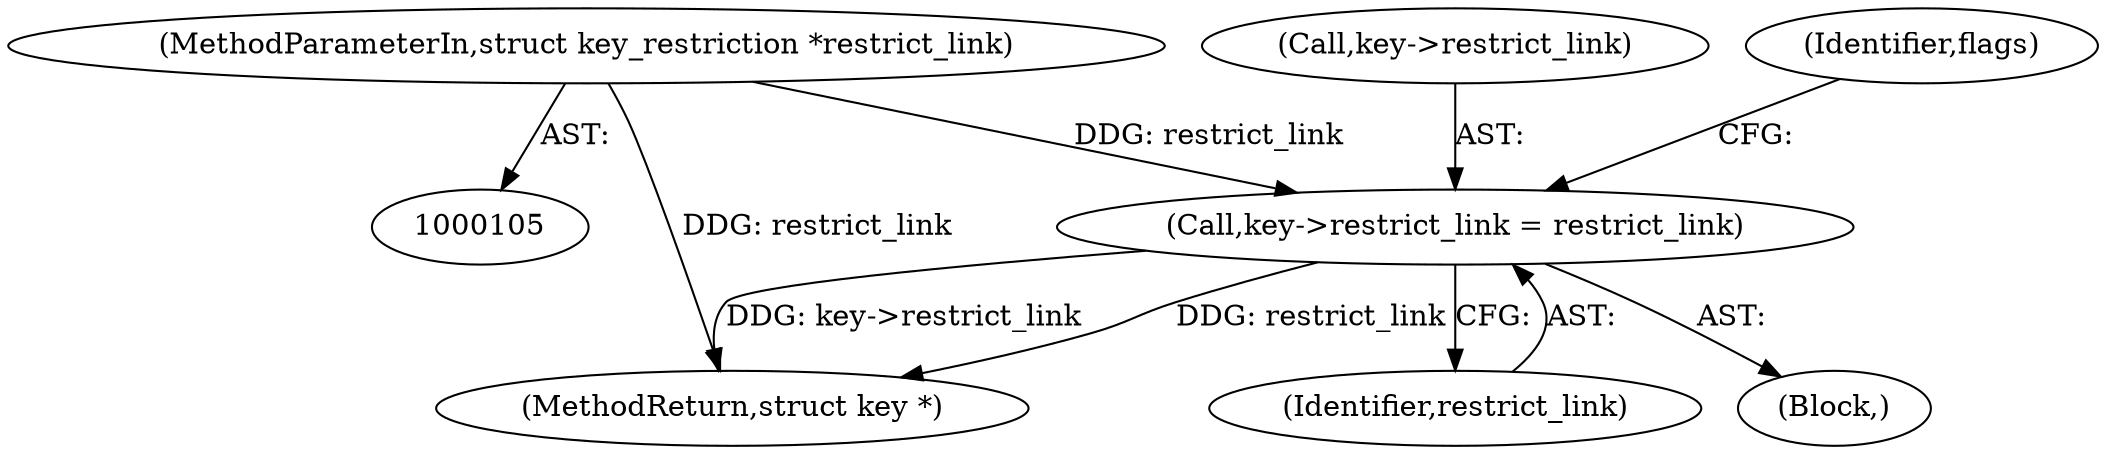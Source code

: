 digraph "0_linux_237bbd29f7a049d310d907f4b2716a7feef9abf3@pointer" {
"1000347" [label="(Call,key->restrict_link = restrict_link)"];
"1000113" [label="(MethodParameterIn,struct key_restriction *restrict_link)"];
"1000348" [label="(Call,key->restrict_link)"];
"1000113" [label="(MethodParameterIn,struct key_restriction *restrict_link)"];
"1000347" [label="(Call,key->restrict_link = restrict_link)"];
"1000355" [label="(Identifier,flags)"];
"1000505" [label="(MethodReturn,struct key *)"];
"1000351" [label="(Identifier,restrict_link)"];
"1000114" [label="(Block,)"];
"1000347" -> "1000114"  [label="AST: "];
"1000347" -> "1000351"  [label="CFG: "];
"1000348" -> "1000347"  [label="AST: "];
"1000351" -> "1000347"  [label="AST: "];
"1000355" -> "1000347"  [label="CFG: "];
"1000347" -> "1000505"  [label="DDG: restrict_link"];
"1000347" -> "1000505"  [label="DDG: key->restrict_link"];
"1000113" -> "1000347"  [label="DDG: restrict_link"];
"1000113" -> "1000105"  [label="AST: "];
"1000113" -> "1000505"  [label="DDG: restrict_link"];
}
